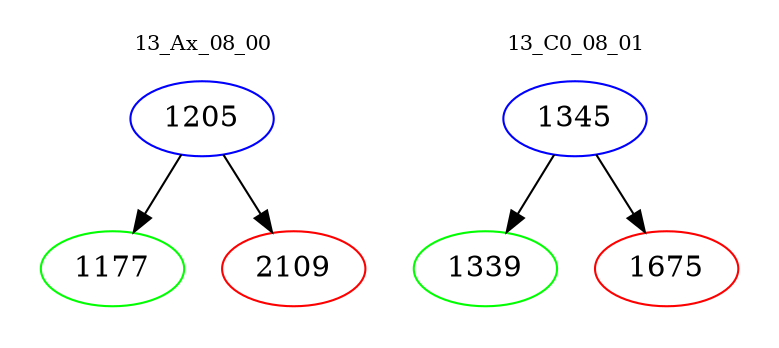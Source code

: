 digraph{
subgraph cluster_0 {
color = white
label = "13_Ax_08_00";
fontsize=10;
T0_1205 [label="1205", color="blue"]
T0_1205 -> T0_1177 [color="black"]
T0_1177 [label="1177", color="green"]
T0_1205 -> T0_2109 [color="black"]
T0_2109 [label="2109", color="red"]
}
subgraph cluster_1 {
color = white
label = "13_C0_08_01";
fontsize=10;
T1_1345 [label="1345", color="blue"]
T1_1345 -> T1_1339 [color="black"]
T1_1339 [label="1339", color="green"]
T1_1345 -> T1_1675 [color="black"]
T1_1675 [label="1675", color="red"]
}
}
